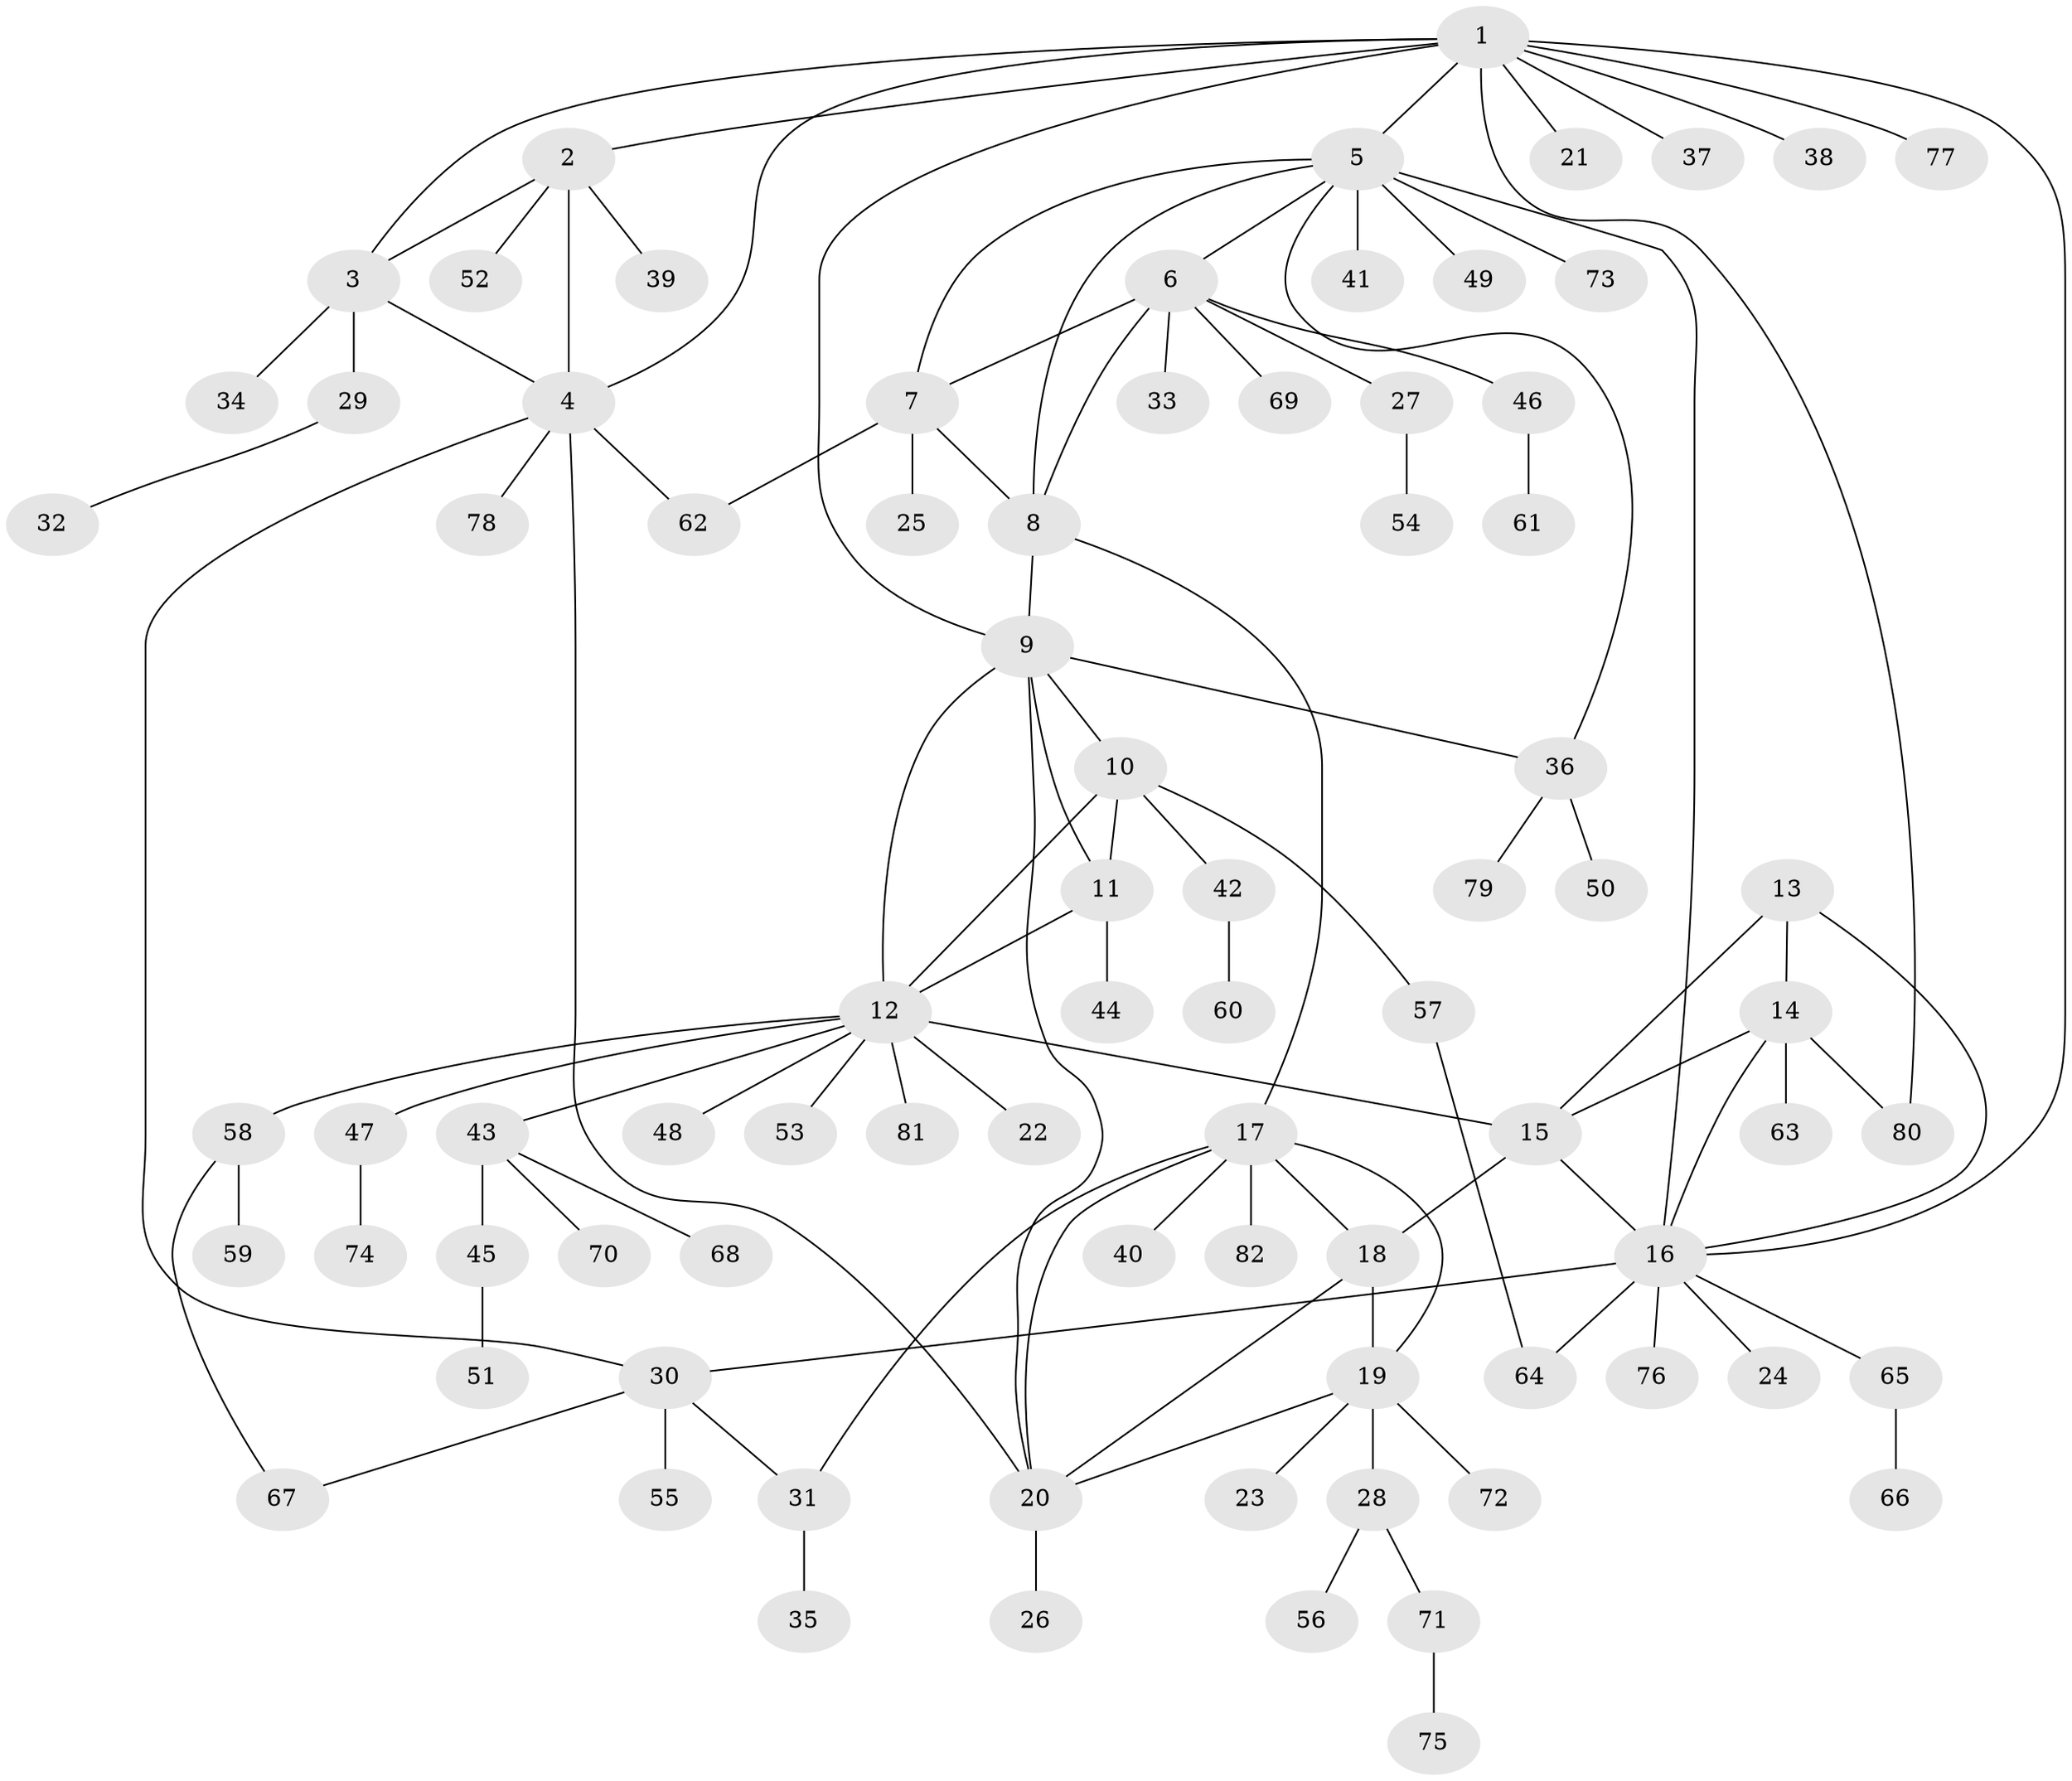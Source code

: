 // coarse degree distribution, {9: 0.02857142857142857, 5: 0.05714285714285714, 4: 0.14285714285714285, 1: 0.37142857142857144, 3: 0.05714285714285714, 2: 0.2, 7: 0.05714285714285714, 8: 0.05714285714285714, 6: 0.02857142857142857}
// Generated by graph-tools (version 1.1) at 2025/37/03/04/25 23:37:32]
// undirected, 82 vertices, 109 edges
graph export_dot {
  node [color=gray90,style=filled];
  1;
  2;
  3;
  4;
  5;
  6;
  7;
  8;
  9;
  10;
  11;
  12;
  13;
  14;
  15;
  16;
  17;
  18;
  19;
  20;
  21;
  22;
  23;
  24;
  25;
  26;
  27;
  28;
  29;
  30;
  31;
  32;
  33;
  34;
  35;
  36;
  37;
  38;
  39;
  40;
  41;
  42;
  43;
  44;
  45;
  46;
  47;
  48;
  49;
  50;
  51;
  52;
  53;
  54;
  55;
  56;
  57;
  58;
  59;
  60;
  61;
  62;
  63;
  64;
  65;
  66;
  67;
  68;
  69;
  70;
  71;
  72;
  73;
  74;
  75;
  76;
  77;
  78;
  79;
  80;
  81;
  82;
  1 -- 2;
  1 -- 3;
  1 -- 4;
  1 -- 5;
  1 -- 9;
  1 -- 16;
  1 -- 21;
  1 -- 37;
  1 -- 38;
  1 -- 77;
  1 -- 80;
  2 -- 3;
  2 -- 4;
  2 -- 39;
  2 -- 52;
  3 -- 4;
  3 -- 29;
  3 -- 34;
  4 -- 20;
  4 -- 30;
  4 -- 62;
  4 -- 78;
  5 -- 6;
  5 -- 7;
  5 -- 8;
  5 -- 16;
  5 -- 36;
  5 -- 41;
  5 -- 49;
  5 -- 73;
  6 -- 7;
  6 -- 8;
  6 -- 27;
  6 -- 33;
  6 -- 46;
  6 -- 69;
  7 -- 8;
  7 -- 25;
  7 -- 62;
  8 -- 9;
  8 -- 17;
  9 -- 10;
  9 -- 11;
  9 -- 12;
  9 -- 20;
  9 -- 36;
  10 -- 11;
  10 -- 12;
  10 -- 42;
  10 -- 57;
  11 -- 12;
  11 -- 44;
  12 -- 15;
  12 -- 22;
  12 -- 43;
  12 -- 47;
  12 -- 48;
  12 -- 53;
  12 -- 58;
  12 -- 81;
  13 -- 14;
  13 -- 15;
  13 -- 16;
  14 -- 15;
  14 -- 16;
  14 -- 63;
  14 -- 80;
  15 -- 16;
  15 -- 18;
  16 -- 24;
  16 -- 30;
  16 -- 64;
  16 -- 65;
  16 -- 76;
  17 -- 18;
  17 -- 19;
  17 -- 20;
  17 -- 31;
  17 -- 40;
  17 -- 82;
  18 -- 19;
  18 -- 20;
  19 -- 20;
  19 -- 23;
  19 -- 28;
  19 -- 72;
  20 -- 26;
  27 -- 54;
  28 -- 56;
  28 -- 71;
  29 -- 32;
  30 -- 31;
  30 -- 55;
  30 -- 67;
  31 -- 35;
  36 -- 50;
  36 -- 79;
  42 -- 60;
  43 -- 45;
  43 -- 68;
  43 -- 70;
  45 -- 51;
  46 -- 61;
  47 -- 74;
  57 -- 64;
  58 -- 59;
  58 -- 67;
  65 -- 66;
  71 -- 75;
}
